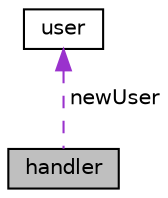 digraph "handler"
{
 // LATEX_PDF_SIZE
  edge [fontname="Helvetica",fontsize="10",labelfontname="Helvetica",labelfontsize="10"];
  node [fontname="Helvetica",fontsize="10",shape=record];
  Node1 [label="handler",height=0.2,width=0.4,color="black", fillcolor="grey75", style="filled", fontcolor="black",tooltip=" "];
  Node2 -> Node1 [dir="back",color="darkorchid3",fontsize="10",style="dashed",label=" newUser" ,fontname="Helvetica"];
  Node2 [label="user",height=0.2,width=0.4,color="black", fillcolor="white", style="filled",URL="$classuser.html",tooltip=" "];
}
